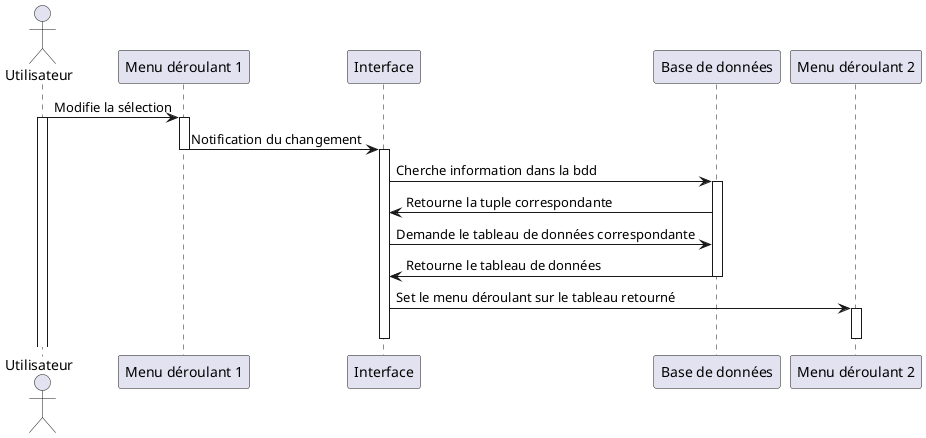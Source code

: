 @startuml global gestionnaire de stocks sequence

    
    'Create an actor "user"
    actor Utilisateur as usr
    participant "Menu déroulant 1" as md1
    participant "Interface" as gui
    participant "Base de données" as bdd
    participant "Menu déroulant 2" as md2


    usr -> md1 : Modifie la sélection
    Activate usr
    Activate md1
    md1 -> gui : Notification du changement
    deactivate md1
    Activate gui
    gui -> bdd : Cherche information dans la bdd
    activate bdd
    bdd -> gui : Retourne la tuple correspondante
    gui -> bdd : Demande le tableau de données correspondante
    bdd -> gui : Retourne le tableau de données
    deactivate bdd
    gui -> md2 : Set le menu déroulant sur le tableau retourné
    activate md2
    deactivate gui
    deactivate md2
   


@enduml
